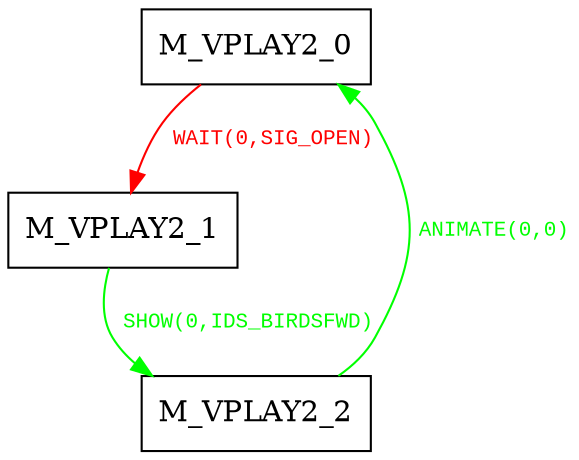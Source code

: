 digraph {
 node [shape=record];
"M_VPLAY2_0" -> "M_VPLAY2_1"[color=red, fontcolor=red, label=< <font face="Courier New" point-size="10">
WAIT(0,SIG_OPEN)<br/>
</font>>];
"M_VPLAY2_1" -> "M_VPLAY2_2"[color=green, fontcolor=green, label=< <font face="Courier New" point-size="10">
SHOW(0,IDS_BIRDSFWD)<br/>
</font>>];
"M_VPLAY2_2" -> "M_VPLAY2_0"[color=green, fontcolor=green, label=< <font face="Courier New" point-size="10">
ANIMATE(0,0)<br/>
</font>>];
}
